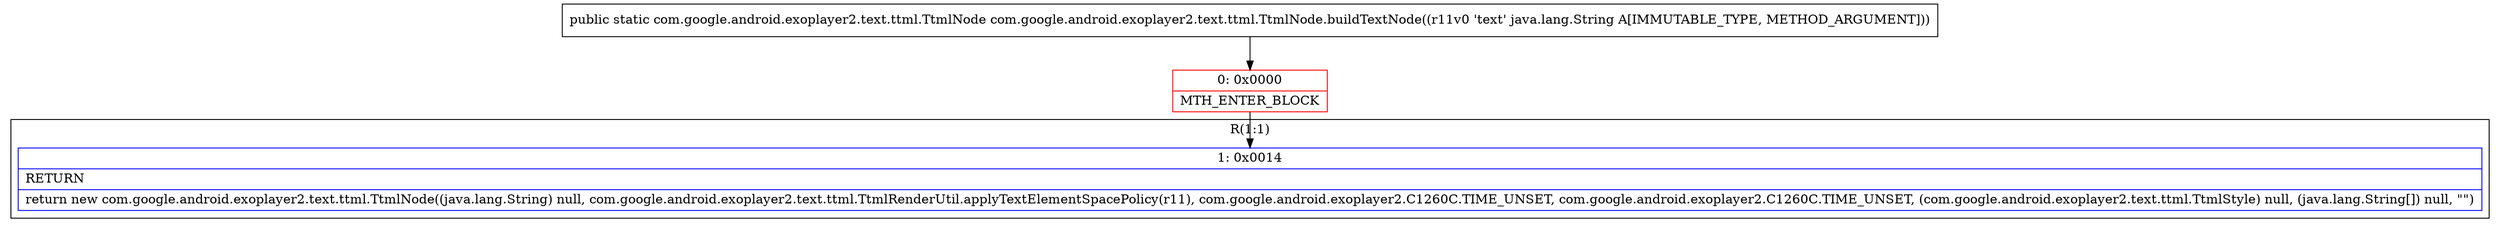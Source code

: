 digraph "CFG forcom.google.android.exoplayer2.text.ttml.TtmlNode.buildTextNode(Ljava\/lang\/String;)Lcom\/google\/android\/exoplayer2\/text\/ttml\/TtmlNode;" {
subgraph cluster_Region_1272891191 {
label = "R(1:1)";
node [shape=record,color=blue];
Node_1 [shape=record,label="{1\:\ 0x0014|RETURN\l|return new com.google.android.exoplayer2.text.ttml.TtmlNode((java.lang.String) null, com.google.android.exoplayer2.text.ttml.TtmlRenderUtil.applyTextElementSpacePolicy(r11), com.google.android.exoplayer2.C1260C.TIME_UNSET, com.google.android.exoplayer2.C1260C.TIME_UNSET, (com.google.android.exoplayer2.text.ttml.TtmlStyle) null, (java.lang.String[]) null, \"\")\l}"];
}
Node_0 [shape=record,color=red,label="{0\:\ 0x0000|MTH_ENTER_BLOCK\l}"];
MethodNode[shape=record,label="{public static com.google.android.exoplayer2.text.ttml.TtmlNode com.google.android.exoplayer2.text.ttml.TtmlNode.buildTextNode((r11v0 'text' java.lang.String A[IMMUTABLE_TYPE, METHOD_ARGUMENT])) }"];
MethodNode -> Node_0;
Node_0 -> Node_1;
}

